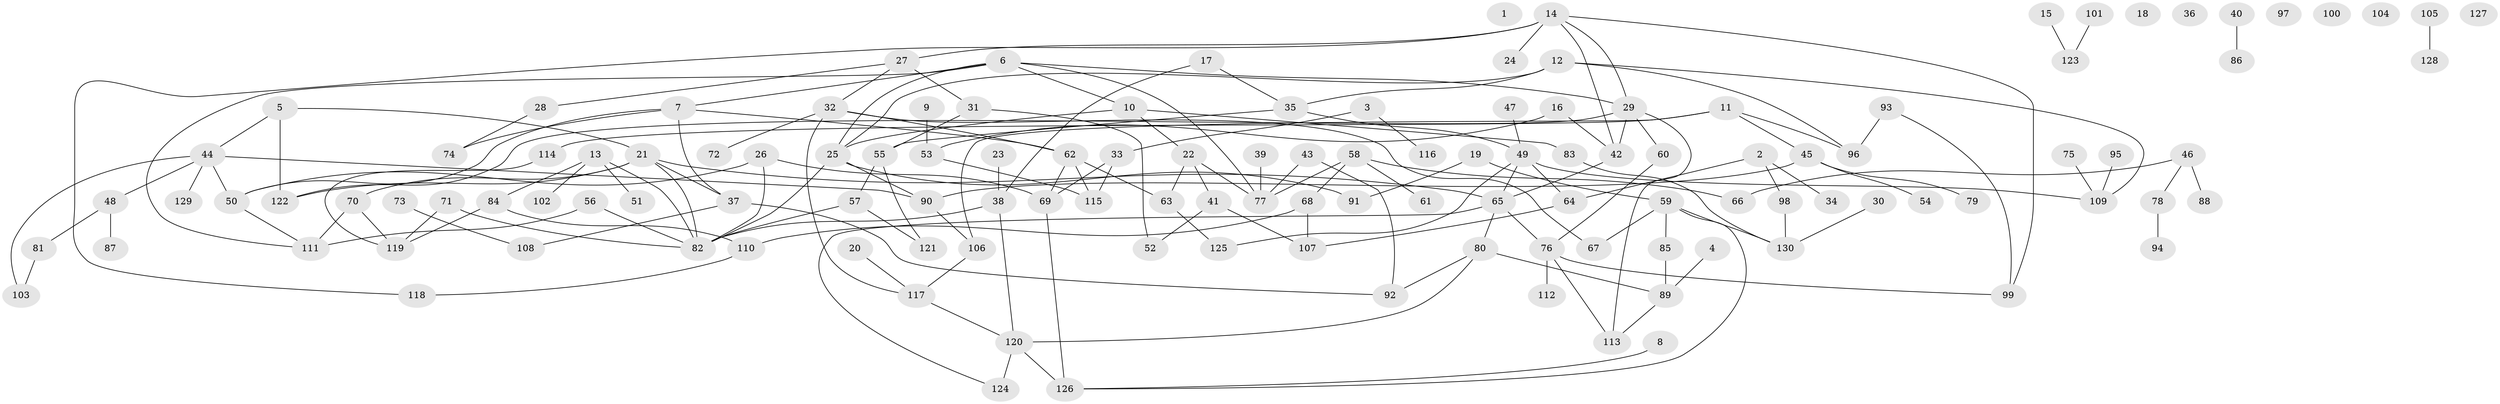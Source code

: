 // coarse degree distribution, {0: 0.1076923076923077, 1: 0.36923076923076925, 2: 0.1076923076923077, 4: 0.13846153846153847, 7: 0.046153846153846156, 3: 0.07692307692307693, 6: 0.09230769230769231, 10: 0.015384615384615385, 5: 0.03076923076923077, 8: 0.015384615384615385}
// Generated by graph-tools (version 1.1) at 2025/43/03/04/25 21:43:38]
// undirected, 130 vertices, 173 edges
graph export_dot {
graph [start="1"]
  node [color=gray90,style=filled];
  1;
  2;
  3;
  4;
  5;
  6;
  7;
  8;
  9;
  10;
  11;
  12;
  13;
  14;
  15;
  16;
  17;
  18;
  19;
  20;
  21;
  22;
  23;
  24;
  25;
  26;
  27;
  28;
  29;
  30;
  31;
  32;
  33;
  34;
  35;
  36;
  37;
  38;
  39;
  40;
  41;
  42;
  43;
  44;
  45;
  46;
  47;
  48;
  49;
  50;
  51;
  52;
  53;
  54;
  55;
  56;
  57;
  58;
  59;
  60;
  61;
  62;
  63;
  64;
  65;
  66;
  67;
  68;
  69;
  70;
  71;
  72;
  73;
  74;
  75;
  76;
  77;
  78;
  79;
  80;
  81;
  82;
  83;
  84;
  85;
  86;
  87;
  88;
  89;
  90;
  91;
  92;
  93;
  94;
  95;
  96;
  97;
  98;
  99;
  100;
  101;
  102;
  103;
  104;
  105;
  106;
  107;
  108;
  109;
  110;
  111;
  112;
  113;
  114;
  115;
  116;
  117;
  118;
  119;
  120;
  121;
  122;
  123;
  124;
  125;
  126;
  127;
  128;
  129;
  130;
  2 -- 34;
  2 -- 64;
  2 -- 98;
  3 -- 33;
  3 -- 116;
  4 -- 89;
  5 -- 21;
  5 -- 44;
  5 -- 122;
  6 -- 7;
  6 -- 10;
  6 -- 25;
  6 -- 29;
  6 -- 77;
  6 -- 111;
  7 -- 37;
  7 -- 50;
  7 -- 62;
  7 -- 74;
  8 -- 126;
  9 -- 53;
  10 -- 22;
  10 -- 25;
  10 -- 83;
  11 -- 45;
  11 -- 96;
  11 -- 106;
  11 -- 114;
  12 -- 25;
  12 -- 35;
  12 -- 96;
  12 -- 109;
  13 -- 51;
  13 -- 82;
  13 -- 84;
  13 -- 102;
  14 -- 24;
  14 -- 27;
  14 -- 29;
  14 -- 42;
  14 -- 99;
  14 -- 118;
  15 -- 123;
  16 -- 42;
  16 -- 53;
  17 -- 35;
  17 -- 38;
  19 -- 59;
  19 -- 91;
  20 -- 117;
  21 -- 37;
  21 -- 65;
  21 -- 70;
  21 -- 82;
  21 -- 122;
  22 -- 41;
  22 -- 63;
  22 -- 77;
  23 -- 38;
  25 -- 82;
  25 -- 90;
  25 -- 91;
  26 -- 50;
  26 -- 69;
  26 -- 82;
  27 -- 28;
  27 -- 31;
  27 -- 32;
  28 -- 74;
  29 -- 42;
  29 -- 60;
  29 -- 113;
  29 -- 122;
  30 -- 130;
  31 -- 52;
  31 -- 55;
  32 -- 62;
  32 -- 67;
  32 -- 72;
  32 -- 117;
  33 -- 69;
  33 -- 115;
  35 -- 49;
  35 -- 55;
  37 -- 92;
  37 -- 108;
  38 -- 82;
  38 -- 120;
  39 -- 77;
  40 -- 86;
  41 -- 52;
  41 -- 107;
  42 -- 65;
  43 -- 77;
  43 -- 92;
  44 -- 48;
  44 -- 50;
  44 -- 90;
  44 -- 103;
  44 -- 129;
  45 -- 54;
  45 -- 79;
  45 -- 90;
  46 -- 66;
  46 -- 78;
  46 -- 88;
  47 -- 49;
  48 -- 81;
  48 -- 87;
  49 -- 64;
  49 -- 65;
  49 -- 109;
  49 -- 125;
  50 -- 111;
  53 -- 115;
  55 -- 57;
  55 -- 121;
  56 -- 82;
  56 -- 111;
  57 -- 82;
  57 -- 121;
  58 -- 61;
  58 -- 66;
  58 -- 68;
  58 -- 77;
  59 -- 67;
  59 -- 85;
  59 -- 126;
  59 -- 130;
  60 -- 76;
  62 -- 63;
  62 -- 69;
  62 -- 115;
  63 -- 125;
  64 -- 107;
  65 -- 76;
  65 -- 80;
  65 -- 124;
  68 -- 107;
  68 -- 110;
  69 -- 126;
  70 -- 111;
  70 -- 119;
  71 -- 82;
  71 -- 119;
  73 -- 108;
  75 -- 109;
  76 -- 99;
  76 -- 112;
  76 -- 113;
  78 -- 94;
  80 -- 89;
  80 -- 92;
  80 -- 120;
  81 -- 103;
  83 -- 130;
  84 -- 110;
  84 -- 119;
  85 -- 89;
  89 -- 113;
  90 -- 106;
  93 -- 96;
  93 -- 99;
  95 -- 109;
  98 -- 130;
  101 -- 123;
  105 -- 128;
  106 -- 117;
  110 -- 118;
  114 -- 119;
  117 -- 120;
  120 -- 124;
  120 -- 126;
}
